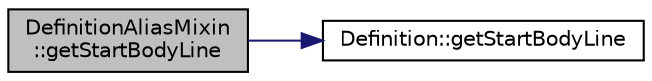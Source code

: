 digraph "DefinitionAliasMixin::getStartBodyLine"
{
 // LATEX_PDF_SIZE
  edge [fontname="Helvetica",fontsize="10",labelfontname="Helvetica",labelfontsize="10"];
  node [fontname="Helvetica",fontsize="10",shape=record];
  rankdir="LR";
  Node1 [label="DefinitionAliasMixin\l::getStartBodyLine",height=0.2,width=0.4,color="black", fillcolor="grey75", style="filled", fontcolor="black",tooltip=" "];
  Node1 -> Node2 [color="midnightblue",fontsize="10",style="solid",fontname="Helvetica"];
  Node2 [label="Definition::getStartBodyLine",height=0.2,width=0.4,color="black", fillcolor="white", style="filled",URL="$classDefinition.html#ad63d39480ae9ec4e71bedbb749d16a4c",tooltip=" "];
}
